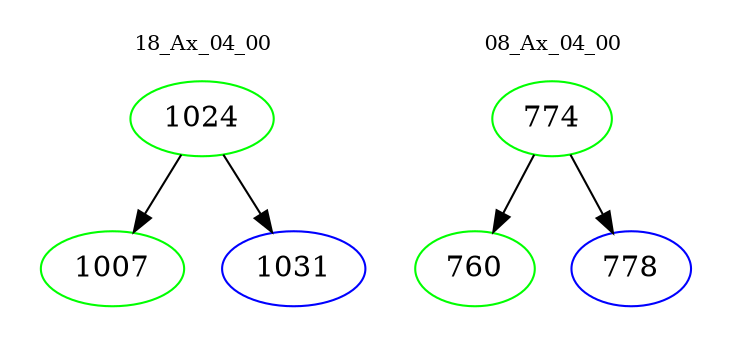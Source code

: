 digraph{
subgraph cluster_0 {
color = white
label = "18_Ax_04_00";
fontsize=10;
T0_1024 [label="1024", color="green"]
T0_1024 -> T0_1007 [color="black"]
T0_1007 [label="1007", color="green"]
T0_1024 -> T0_1031 [color="black"]
T0_1031 [label="1031", color="blue"]
}
subgraph cluster_1 {
color = white
label = "08_Ax_04_00";
fontsize=10;
T1_774 [label="774", color="green"]
T1_774 -> T1_760 [color="black"]
T1_760 [label="760", color="green"]
T1_774 -> T1_778 [color="black"]
T1_778 [label="778", color="blue"]
}
}
